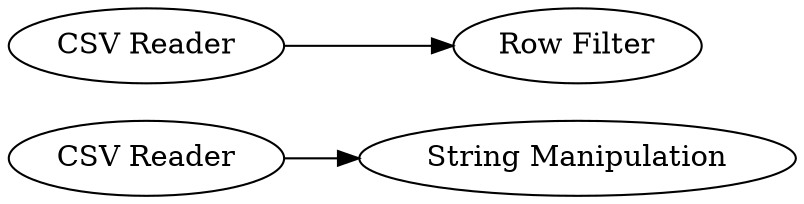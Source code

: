 digraph {
	"-6195203359276594667_1" [label="CSV Reader"]
	"-6195203359276594667_5" [label="String Manipulation"]
	"-6195203359276594667_7" [label="Row Filter"]
	"-6195203359276594667_3" [label="CSV Reader"]
	"-6195203359276594667_3" -> "-6195203359276594667_7"
	"-6195203359276594667_1" -> "-6195203359276594667_5"
	rankdir=LR
}
